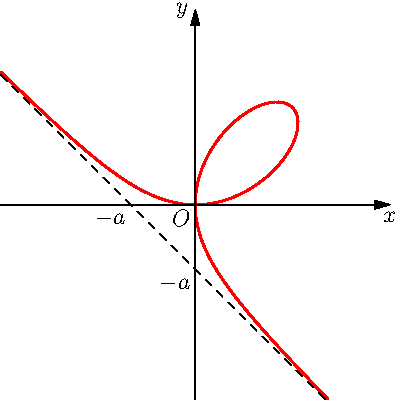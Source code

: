 import graph;
import contour;
size(200);
real a=1;real f(pair t){real x=t.x;real y=t.y;return x^3+y^3-3a*x*y;}guide[][] g=contour(f,(-3,-3),(3,3),new real[]{0},100);
draw(g,red+linewidth(1));

draw((-3,2)--(2,-3),dashed);
draw((-3,0)--(3,0),Arrow);
draw((0,-3)--(0,3),Arrow);
label("$x$",(3,0),S);
label("$y$",(0,3),W);
label("$O$",(0,0),SW);
label("$-a$",(-a,0),SW);
label("$-a$",(0,-a),SW);